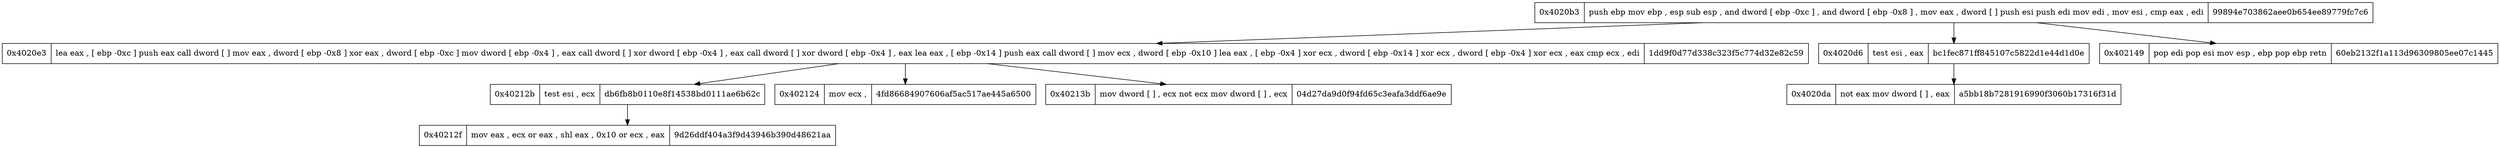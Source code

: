 digraph{
node [shape=record];
"0x4020b3"[label="0x4020b3|  push ebp
 mov ebp ,  esp
 sub esp , 
 and dword  [ ebp -0xc ] , 
 and dword  [ ebp -0x8 ] , 
 mov eax ,  dword  [ ]
 push esi
 push edi
 mov edi , 
 mov esi , 
 cmp eax ,  edi
| 99894e703862aee0b654ee89779fc7c6"] "0x4020b3" -> "0x4020e3""0x4020b3" -> "0x4020d6""0x4020b3" -> "0x402149""0x4020e3"[label="0x4020e3|  lea eax ,   [ ebp -0xc ]
 push eax
 call dword  [ ]
 mov eax ,  dword  [ ebp -0x8 ]
 xor eax ,  dword  [ ebp -0xc ]
 mov dword  [ ebp -0x4 ] ,  eax
 call dword  [ ]
 xor dword  [ ebp -0x4 ] ,  eax
 call dword  [ ]
 xor dword  [ ebp -0x4 ] ,  eax
 lea eax ,   [ ebp -0x14 ]
 push eax
 call dword  [ ]
 mov ecx ,  dword  [ ebp -0x10 ]
 lea eax ,   [ ebp -0x4 ]
 xor ecx ,  dword  [ ebp -0x14 ]
 xor ecx ,  dword  [ ebp -0x4 ]
 xor ecx ,  eax
 cmp ecx ,  edi
| 1dd9f0d77d338c323f5c774d32e82c59"] "0x4020e3" -> "0x40212b""0x4020e3" -> "0x402124""0x4020e3" -> "0x40213b""0x4020d6"[label="0x4020d6|  test esi ,  eax
| bc1fec871ff845107c5822d1e44d1d0e"] "0x4020d6" -> "0x4020da""0x40212b"[label="0x40212b|  test esi ,  ecx
| db6fb8b0110e8f14538bd0111ae6b62c"] "0x40212b" -> "0x40212f""0x402124"[label="0x402124|  mov ecx , 
| 4fd86684907606af5ac517ae445a6500"] "0x4020da"[label="0x4020da|  not eax
 mov dword  [ ] ,  eax
| a5bb18b7281916990f3060b17316f31d"] "0x40213b"[label="0x40213b|  mov dword  [ ] ,  ecx
 not ecx
 mov dword  [ ] ,  ecx
| 04d27da9d0f94fd65c3eafa3ddf6ae9e"] "0x40212f"[label="0x40212f|  mov eax ,  ecx
 or eax , 
 shl eax ,  0x10
 or ecx ,  eax
| 9d26ddf404a3f9d43946b390d48621aa"] "0x402149"[label="0x402149|  pop edi
 pop esi
 mov esp ,  ebp
 pop ebp
 retn
| 60eb2132f1a113d96309805ee07c1445"] }